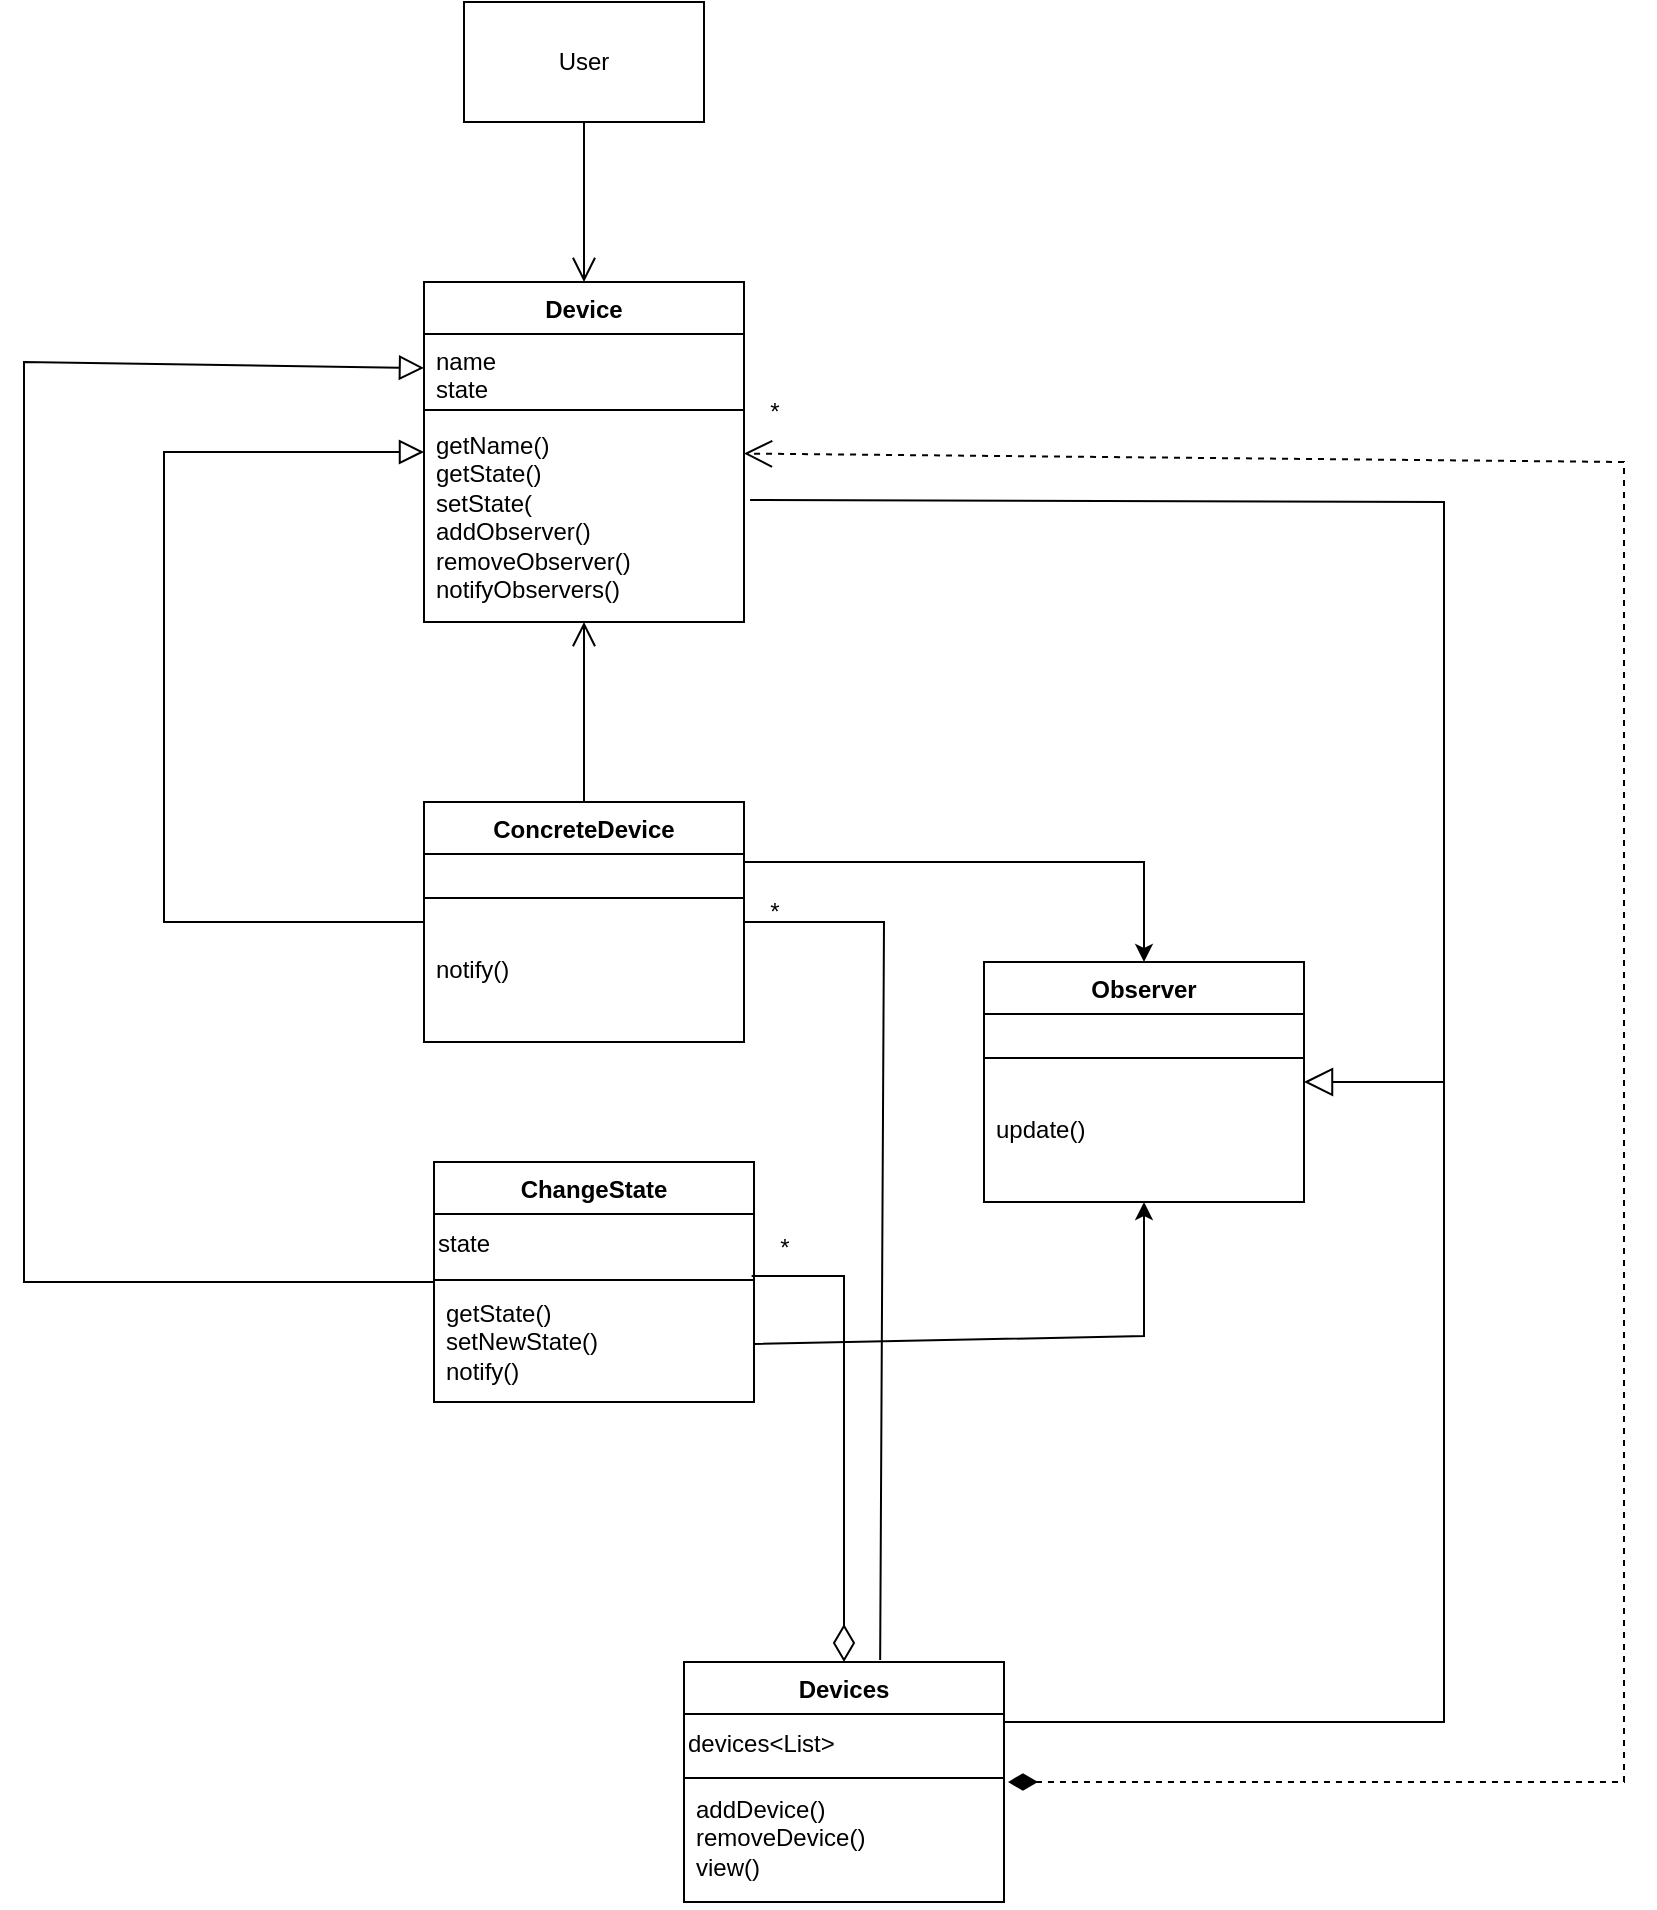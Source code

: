 <mxfile version="22.1.0" type="github">
  <diagram name="Page-1" id="iG85anKy2da_hWO1Vg9E">
    <mxGraphModel dx="1211" dy="957" grid="1" gridSize="10" guides="1" tooltips="1" connect="1" arrows="1" fold="1" page="1" pageScale="1" pageWidth="850" pageHeight="1100" math="0" shadow="0">
      <root>
        <mxCell id="0" />
        <mxCell id="1" parent="0" />
        <mxCell id="KsHiXz24KSjWcS8aVFXT-1" value="Device" style="swimlane;fontStyle=1;align=center;verticalAlign=top;childLayout=stackLayout;horizontal=1;startSize=26;horizontalStack=0;resizeParent=1;resizeParentMax=0;resizeLast=0;collapsible=1;marginBottom=0;whiteSpace=wrap;html=1;" parent="1" vertex="1">
          <mxGeometry x="340" y="300" width="160" height="170" as="geometry" />
        </mxCell>
        <mxCell id="KsHiXz24KSjWcS8aVFXT-2" value="name&lt;br&gt;state" style="text;strokeColor=none;fillColor=none;align=left;verticalAlign=top;spacingLeft=4;spacingRight=4;overflow=hidden;rotatable=0;points=[[0,0.5],[1,0.5]];portConstraint=eastwest;whiteSpace=wrap;html=1;" parent="KsHiXz24KSjWcS8aVFXT-1" vertex="1">
          <mxGeometry y="26" width="160" height="34" as="geometry" />
        </mxCell>
        <mxCell id="KsHiXz24KSjWcS8aVFXT-3" value="" style="line;strokeWidth=1;fillColor=none;align=left;verticalAlign=middle;spacingTop=-1;spacingLeft=3;spacingRight=3;rotatable=0;labelPosition=right;points=[];portConstraint=eastwest;strokeColor=inherit;" parent="KsHiXz24KSjWcS8aVFXT-1" vertex="1">
          <mxGeometry y="60" width="160" height="8" as="geometry" />
        </mxCell>
        <mxCell id="KsHiXz24KSjWcS8aVFXT-4" value="getName()&lt;br&gt;getState()&lt;br&gt;setState(&lt;br&gt;addObserver()&lt;br&gt;removeObserver()&lt;br&gt;notifyObservers()&amp;nbsp;" style="text;strokeColor=none;fillColor=none;align=left;verticalAlign=top;spacingLeft=4;spacingRight=4;overflow=hidden;rotatable=0;points=[[0,0.5],[1,0.5]];portConstraint=eastwest;whiteSpace=wrap;html=1;" parent="KsHiXz24KSjWcS8aVFXT-1" vertex="1">
          <mxGeometry y="68" width="160" height="102" as="geometry" />
        </mxCell>
        <mxCell id="v_b7k_xnMIh4dEzr7lsH-1" value="ConcreteDevice" style="swimlane;fontStyle=1;align=center;verticalAlign=top;childLayout=stackLayout;horizontal=1;startSize=26;horizontalStack=0;resizeParent=1;resizeParentMax=0;resizeLast=0;collapsible=1;marginBottom=0;whiteSpace=wrap;html=1;" vertex="1" parent="1">
          <mxGeometry x="340" y="560" width="160" height="120" as="geometry" />
        </mxCell>
        <mxCell id="v_b7k_xnMIh4dEzr7lsH-3" value="" style="line;strokeWidth=1;fillColor=none;align=left;verticalAlign=middle;spacingTop=-1;spacingLeft=3;spacingRight=3;rotatable=0;labelPosition=right;points=[];portConstraint=eastwest;strokeColor=inherit;" vertex="1" parent="v_b7k_xnMIh4dEzr7lsH-1">
          <mxGeometry y="26" width="160" height="44" as="geometry" />
        </mxCell>
        <mxCell id="v_b7k_xnMIh4dEzr7lsH-4" value="notify()" style="text;strokeColor=none;fillColor=none;align=left;verticalAlign=top;spacingLeft=4;spacingRight=4;overflow=hidden;rotatable=0;points=[[0,0.5],[1,0.5]];portConstraint=eastwest;whiteSpace=wrap;html=1;" vertex="1" parent="v_b7k_xnMIh4dEzr7lsH-1">
          <mxGeometry y="70" width="160" height="50" as="geometry" />
        </mxCell>
        <mxCell id="v_b7k_xnMIh4dEzr7lsH-5" value="Observer" style="swimlane;fontStyle=1;align=center;verticalAlign=top;childLayout=stackLayout;horizontal=1;startSize=26;horizontalStack=0;resizeParent=1;resizeParentMax=0;resizeLast=0;collapsible=1;marginBottom=0;whiteSpace=wrap;html=1;" vertex="1" parent="1">
          <mxGeometry x="620" y="640" width="160" height="120" as="geometry" />
        </mxCell>
        <mxCell id="v_b7k_xnMIh4dEzr7lsH-6" value="" style="line;strokeWidth=1;fillColor=none;align=left;verticalAlign=middle;spacingTop=-1;spacingLeft=3;spacingRight=3;rotatable=0;labelPosition=right;points=[];portConstraint=eastwest;strokeColor=inherit;" vertex="1" parent="v_b7k_xnMIh4dEzr7lsH-5">
          <mxGeometry y="26" width="160" height="44" as="geometry" />
        </mxCell>
        <mxCell id="v_b7k_xnMIh4dEzr7lsH-7" value="update()" style="text;strokeColor=none;fillColor=none;align=left;verticalAlign=top;spacingLeft=4;spacingRight=4;overflow=hidden;rotatable=0;points=[[0,0.5],[1,0.5]];portConstraint=eastwest;whiteSpace=wrap;html=1;" vertex="1" parent="v_b7k_xnMIh4dEzr7lsH-5">
          <mxGeometry y="70" width="160" height="50" as="geometry" />
        </mxCell>
        <mxCell id="v_b7k_xnMIh4dEzr7lsH-8" value="ChangeState" style="swimlane;fontStyle=1;align=center;verticalAlign=top;childLayout=stackLayout;horizontal=1;startSize=26;horizontalStack=0;resizeParent=1;resizeParentMax=0;resizeLast=0;collapsible=1;marginBottom=0;whiteSpace=wrap;html=1;" vertex="1" parent="1">
          <mxGeometry x="345" y="740" width="160" height="120" as="geometry" />
        </mxCell>
        <mxCell id="v_b7k_xnMIh4dEzr7lsH-11" value="state" style="text;html=1;align=left;verticalAlign=middle;resizable=0;points=[];autosize=1;strokeColor=none;fillColor=none;" vertex="1" parent="v_b7k_xnMIh4dEzr7lsH-8">
          <mxGeometry y="26" width="160" height="30" as="geometry" />
        </mxCell>
        <mxCell id="v_b7k_xnMIh4dEzr7lsH-9" value="" style="line;strokeWidth=1;fillColor=none;align=left;verticalAlign=middle;spacingTop=-1;spacingLeft=3;spacingRight=3;rotatable=0;labelPosition=right;points=[];portConstraint=eastwest;strokeColor=inherit;" vertex="1" parent="v_b7k_xnMIh4dEzr7lsH-8">
          <mxGeometry y="56" width="160" height="6" as="geometry" />
        </mxCell>
        <mxCell id="v_b7k_xnMIh4dEzr7lsH-10" value="getState()&lt;br&gt;setNewState() &lt;br&gt;notify()" style="text;strokeColor=none;fillColor=none;align=left;verticalAlign=top;spacingLeft=4;spacingRight=4;overflow=hidden;rotatable=0;points=[[0,0.5],[1,0.5]];portConstraint=eastwest;whiteSpace=wrap;html=1;" vertex="1" parent="v_b7k_xnMIh4dEzr7lsH-8">
          <mxGeometry y="62" width="160" height="58" as="geometry" />
        </mxCell>
        <mxCell id="v_b7k_xnMIh4dEzr7lsH-12" value="Devices" style="swimlane;fontStyle=1;align=center;verticalAlign=top;childLayout=stackLayout;horizontal=1;startSize=26;horizontalStack=0;resizeParent=1;resizeParentMax=0;resizeLast=0;collapsible=1;marginBottom=0;whiteSpace=wrap;html=1;" vertex="1" parent="1">
          <mxGeometry x="470" y="990" width="160" height="120" as="geometry" />
        </mxCell>
        <mxCell id="v_b7k_xnMIh4dEzr7lsH-15" value="devices&amp;lt;List&amp;gt;" style="text;html=1;align=left;verticalAlign=middle;resizable=0;points=[];autosize=1;strokeColor=none;fillColor=none;" vertex="1" parent="v_b7k_xnMIh4dEzr7lsH-12">
          <mxGeometry y="26" width="160" height="30" as="geometry" />
        </mxCell>
        <mxCell id="v_b7k_xnMIh4dEzr7lsH-13" value="" style="line;strokeWidth=1;fillColor=none;align=left;verticalAlign=middle;spacingTop=-1;spacingLeft=3;spacingRight=3;rotatable=0;labelPosition=right;points=[];portConstraint=eastwest;strokeColor=inherit;" vertex="1" parent="v_b7k_xnMIh4dEzr7lsH-12">
          <mxGeometry y="56" width="160" height="4" as="geometry" />
        </mxCell>
        <mxCell id="v_b7k_xnMIh4dEzr7lsH-14" value="addDevice()&lt;br&gt;removeDevice()&lt;br&gt;view()" style="text;strokeColor=none;fillColor=none;align=left;verticalAlign=top;spacingLeft=4;spacingRight=4;overflow=hidden;rotatable=0;points=[[0,0.5],[1,0.5]];portConstraint=eastwest;whiteSpace=wrap;html=1;" vertex="1" parent="v_b7k_xnMIh4dEzr7lsH-12">
          <mxGeometry y="60" width="160" height="60" as="geometry" />
        </mxCell>
        <mxCell id="v_b7k_xnMIh4dEzr7lsH-16" value="" style="endArrow=open;html=1;rounded=0;endFill=0;startSize=6;jumpSize=6;endSize=10;" edge="1" parent="1" source="v_b7k_xnMIh4dEzr7lsH-1" target="KsHiXz24KSjWcS8aVFXT-1">
          <mxGeometry width="50" height="50" relative="1" as="geometry">
            <mxPoint x="350" y="520" as="sourcePoint" />
            <mxPoint x="450" y="590" as="targetPoint" />
          </mxGeometry>
        </mxCell>
        <mxCell id="v_b7k_xnMIh4dEzr7lsH-17" value="User" style="rounded=0;whiteSpace=wrap;html=1;" vertex="1" parent="1">
          <mxGeometry x="360" y="160" width="120" height="60" as="geometry" />
        </mxCell>
        <mxCell id="v_b7k_xnMIh4dEzr7lsH-18" value="" style="endArrow=open;html=1;rounded=0;endFill=0;startSize=6;jumpSize=6;endSize=10;" edge="1" parent="1" source="v_b7k_xnMIh4dEzr7lsH-17" target="KsHiXz24KSjWcS8aVFXT-1">
          <mxGeometry width="50" height="50" relative="1" as="geometry">
            <mxPoint x="360" y="530" as="sourcePoint" />
            <mxPoint x="386" y="480" as="targetPoint" />
          </mxGeometry>
        </mxCell>
        <mxCell id="v_b7k_xnMIh4dEzr7lsH-19" value="" style="endArrow=block;html=1;rounded=0;endFill=0;startSize=6;jumpSize=6;endSize=10;" edge="1" parent="1" source="v_b7k_xnMIh4dEzr7lsH-1" target="KsHiXz24KSjWcS8aVFXT-1">
          <mxGeometry width="50" height="50" relative="1" as="geometry">
            <mxPoint x="220" y="570" as="sourcePoint" />
            <mxPoint x="396" y="490" as="targetPoint" />
            <Array as="points">
              <mxPoint x="210" y="620" />
              <mxPoint x="210" y="385" />
            </Array>
          </mxGeometry>
        </mxCell>
        <mxCell id="v_b7k_xnMIh4dEzr7lsH-20" value="" style="endArrow=block;html=1;rounded=0;endFill=0;startSize=6;jumpSize=6;endSize=10;entryX=0;entryY=0.5;entryDx=0;entryDy=0;" edge="1" parent="1" source="v_b7k_xnMIh4dEzr7lsH-8" target="KsHiXz24KSjWcS8aVFXT-2">
          <mxGeometry width="50" height="50" relative="1" as="geometry">
            <mxPoint x="180" y="595" as="sourcePoint" />
            <mxPoint x="180" y="360" as="targetPoint" />
            <Array as="points">
              <mxPoint x="140" y="800" />
              <mxPoint x="140" y="340" />
            </Array>
          </mxGeometry>
        </mxCell>
        <mxCell id="v_b7k_xnMIh4dEzr7lsH-22" value="" style="endArrow=open;dashed=1;html=1;rounded=0;endFill=0;startArrow=diamondThin;startFill=1;targetPerimeterSpacing=0;sourcePerimeterSpacing=2;strokeWidth=1;startSize=12;endSize=12;" edge="1" parent="1" source="v_b7k_xnMIh4dEzr7lsH-12" target="KsHiXz24KSjWcS8aVFXT-1">
          <mxGeometry width="50" height="50" relative="1" as="geometry">
            <mxPoint x="400" y="800" as="sourcePoint" />
            <mxPoint x="940" y="380" as="targetPoint" />
            <Array as="points">
              <mxPoint x="940" y="1050" />
              <mxPoint x="940" y="390" />
            </Array>
          </mxGeometry>
        </mxCell>
        <mxCell id="v_b7k_xnMIh4dEzr7lsH-23" value="*" style="text;html=1;align=center;verticalAlign=middle;resizable=0;points=[];autosize=1;strokeColor=none;fillColor=none;" vertex="1" parent="1">
          <mxGeometry x="500" y="350" width="30" height="30" as="geometry" />
        </mxCell>
        <mxCell id="v_b7k_xnMIh4dEzr7lsH-24" value="" style="endArrow=none;html=1;rounded=0;startArrow=diamondThin;startFill=0;endSize=12;startSize=16;entryX=-0.039;entryY=0.967;entryDx=0;entryDy=0;entryPerimeter=0;" edge="1" parent="1" source="v_b7k_xnMIh4dEzr7lsH-12" target="v_b7k_xnMIh4dEzr7lsH-25">
          <mxGeometry width="50" height="50" relative="1" as="geometry">
            <mxPoint x="500" y="810" as="sourcePoint" />
            <mxPoint x="510" y="800" as="targetPoint" />
            <Array as="points">
              <mxPoint x="550" y="797" />
            </Array>
          </mxGeometry>
        </mxCell>
        <mxCell id="v_b7k_xnMIh4dEzr7lsH-25" value="*" style="text;html=1;align=center;verticalAlign=middle;resizable=0;points=[];autosize=1;strokeColor=none;fillColor=none;" vertex="1" parent="1">
          <mxGeometry x="505" y="768" width="30" height="30" as="geometry" />
        </mxCell>
        <mxCell id="v_b7k_xnMIh4dEzr7lsH-26" value="" style="endArrow=none;html=1;rounded=0;entryX=0.613;entryY=-0.008;entryDx=0;entryDy=0;entryPerimeter=0;" edge="1" parent="1" source="v_b7k_xnMIh4dEzr7lsH-1" target="v_b7k_xnMIh4dEzr7lsH-12">
          <mxGeometry width="50" height="50" relative="1" as="geometry">
            <mxPoint x="550" y="600" as="sourcePoint" />
            <mxPoint x="560" y="800" as="targetPoint" />
            <Array as="points">
              <mxPoint x="570" y="620" />
            </Array>
          </mxGeometry>
        </mxCell>
        <mxCell id="v_b7k_xnMIh4dEzr7lsH-27" value="*" style="text;html=1;align=center;verticalAlign=middle;resizable=0;points=[];autosize=1;strokeColor=none;fillColor=none;" vertex="1" parent="1">
          <mxGeometry x="500" y="600" width="30" height="30" as="geometry" />
        </mxCell>
        <mxCell id="v_b7k_xnMIh4dEzr7lsH-29" value="" style="endArrow=classic;html=1;rounded=0;exitX=1;exitY=0.25;exitDx=0;exitDy=0;" edge="1" parent="1" source="v_b7k_xnMIh4dEzr7lsH-1" target="v_b7k_xnMIh4dEzr7lsH-5">
          <mxGeometry width="50" height="50" relative="1" as="geometry">
            <mxPoint x="550" y="590" as="sourcePoint" />
            <mxPoint x="650" y="620" as="targetPoint" />
            <Array as="points">
              <mxPoint x="700" y="590" />
            </Array>
          </mxGeometry>
        </mxCell>
        <mxCell id="v_b7k_xnMIh4dEzr7lsH-30" value="" style="endArrow=classic;html=1;rounded=0;exitX=1;exitY=0.5;exitDx=0;exitDy=0;" edge="1" parent="1" source="v_b7k_xnMIh4dEzr7lsH-10" target="v_b7k_xnMIh4dEzr7lsH-5">
          <mxGeometry width="50" height="50" relative="1" as="geometry">
            <mxPoint x="510" y="830" as="sourcePoint" />
            <mxPoint x="700" y="790" as="targetPoint" />
            <Array as="points">
              <mxPoint x="700" y="827" />
            </Array>
          </mxGeometry>
        </mxCell>
        <mxCell id="v_b7k_xnMIh4dEzr7lsH-31" value="" style="endArrow=block;html=1;rounded=0;endFill=0;endSize=12;" edge="1" parent="1" target="v_b7k_xnMIh4dEzr7lsH-5">
          <mxGeometry width="50" height="50" relative="1" as="geometry">
            <mxPoint x="850" y="700" as="sourcePoint" />
            <mxPoint x="550" y="720" as="targetPoint" />
          </mxGeometry>
        </mxCell>
        <mxCell id="v_b7k_xnMIh4dEzr7lsH-32" value="" style="endArrow=none;html=1;rounded=0;entryX=1.019;entryY=0.402;entryDx=0;entryDy=0;entryPerimeter=0;" edge="1" parent="1" target="KsHiXz24KSjWcS8aVFXT-4">
          <mxGeometry width="50" height="50" relative="1" as="geometry">
            <mxPoint x="630" y="1020" as="sourcePoint" />
            <mxPoint x="850" y="410" as="targetPoint" />
            <Array as="points">
              <mxPoint x="850" y="1020" />
              <mxPoint x="850" y="410" />
            </Array>
          </mxGeometry>
        </mxCell>
      </root>
    </mxGraphModel>
  </diagram>
</mxfile>

